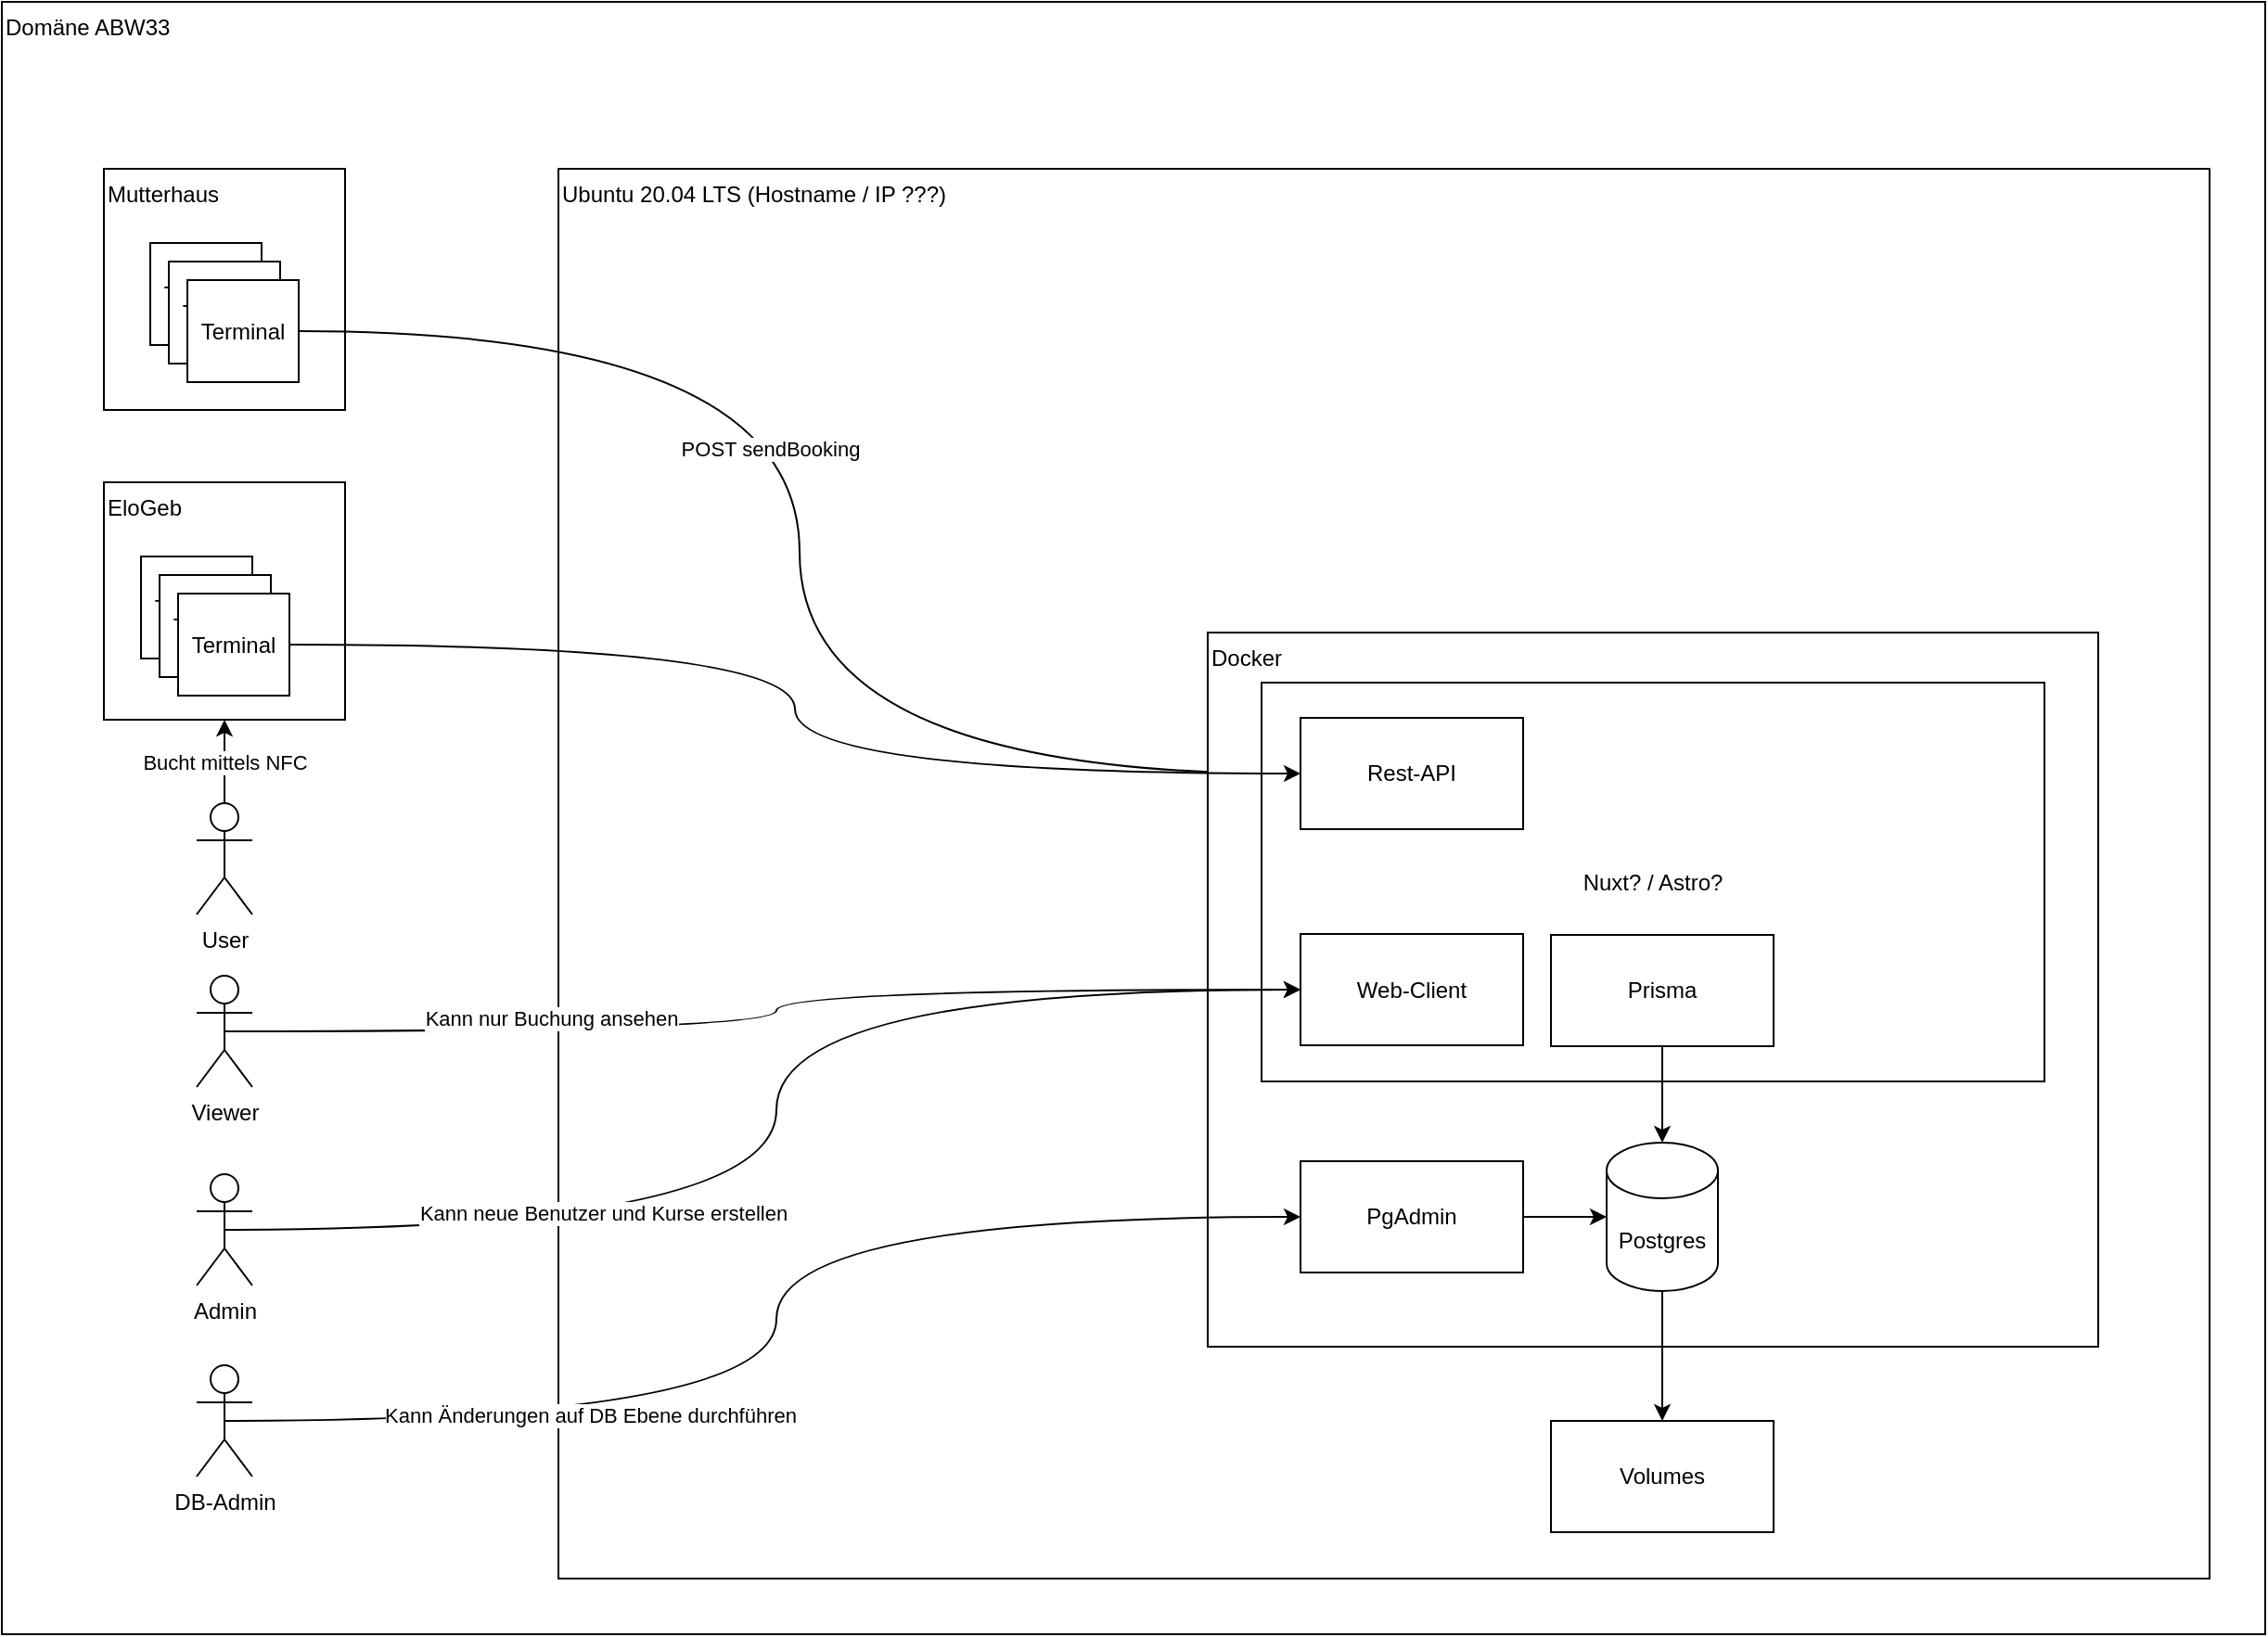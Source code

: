<mxfile version="20.8.23" type="github">
  <diagram name="Seite-1" id="IerMHQKbE69juIeoWYwx">
    <mxGraphModel dx="2049" dy="1174" grid="0" gridSize="10" guides="1" tooltips="1" connect="1" arrows="1" fold="1" page="1" pageScale="1" pageWidth="827" pageHeight="1169" math="0" shadow="0">
      <root>
        <mxCell id="0" />
        <mxCell id="1" parent="0" />
        <mxCell id="h5z63Fl-7ZgzWy86kFCa-1" value="Domäne ABW33" style="rounded=0;whiteSpace=wrap;html=1;horizontal=1;verticalAlign=top;align=left;" vertex="1" parent="1">
          <mxGeometry x="100" y="100" width="1220" height="880" as="geometry" />
        </mxCell>
        <mxCell id="h5z63Fl-7ZgzWy86kFCa-10" value="Ubuntu 20.04 LTS (Hostname / IP ???)" style="rounded=0;whiteSpace=wrap;html=1;verticalAlign=top;align=left;" vertex="1" parent="1">
          <mxGeometry x="400" y="190" width="890" height="760" as="geometry" />
        </mxCell>
        <mxCell id="h5z63Fl-7ZgzWy86kFCa-2" value="Mutterhaus" style="rounded=0;whiteSpace=wrap;html=1;align=left;verticalAlign=top;" vertex="1" parent="1">
          <mxGeometry x="155" y="190" width="130" height="130" as="geometry" />
        </mxCell>
        <mxCell id="h5z63Fl-7ZgzWy86kFCa-4" value="Terminal" style="rounded=0;whiteSpace=wrap;html=1;" vertex="1" parent="1">
          <mxGeometry x="180" y="230" width="60" height="55" as="geometry" />
        </mxCell>
        <mxCell id="h5z63Fl-7ZgzWy86kFCa-5" value="Terminal" style="rounded=0;whiteSpace=wrap;html=1;" vertex="1" parent="1">
          <mxGeometry x="190" y="240" width="60" height="55" as="geometry" />
        </mxCell>
        <mxCell id="h5z63Fl-7ZgzWy86kFCa-41" style="edgeStyle=orthogonalEdgeStyle;curved=1;rounded=0;orthogonalLoop=1;jettySize=auto;html=1;exitX=1;exitY=0.5;exitDx=0;exitDy=0;entryX=0;entryY=0.5;entryDx=0;entryDy=0;" edge="1" parent="1" source="h5z63Fl-7ZgzWy86kFCa-6" target="h5z63Fl-7ZgzWy86kFCa-38">
          <mxGeometry relative="1" as="geometry" />
        </mxCell>
        <mxCell id="h5z63Fl-7ZgzWy86kFCa-42" value="POST sendBooking" style="edgeLabel;html=1;align=center;verticalAlign=middle;resizable=0;points=[];" vertex="1" connectable="0" parent="h5z63Fl-7ZgzWy86kFCa-41">
          <mxGeometry x="-0.146" y="-16" relative="1" as="geometry">
            <mxPoint y="1" as="offset" />
          </mxGeometry>
        </mxCell>
        <mxCell id="h5z63Fl-7ZgzWy86kFCa-6" value="Terminal" style="rounded=0;whiteSpace=wrap;html=1;" vertex="1" parent="1">
          <mxGeometry x="200" y="250" width="60" height="55" as="geometry" />
        </mxCell>
        <mxCell id="h5z63Fl-7ZgzWy86kFCa-11" value="Docker" style="rounded=0;whiteSpace=wrap;html=1;align=left;verticalAlign=top;" vertex="1" parent="1">
          <mxGeometry x="750" y="440" width="480" height="385" as="geometry" />
        </mxCell>
        <mxCell id="h5z63Fl-7ZgzWy86kFCa-12" value="Volumes" style="rounded=0;whiteSpace=wrap;html=1;" vertex="1" parent="1">
          <mxGeometry x="935" y="865" width="120" height="60" as="geometry" />
        </mxCell>
        <mxCell id="h5z63Fl-7ZgzWy86kFCa-14" style="edgeStyle=orthogonalEdgeStyle;rounded=0;orthogonalLoop=1;jettySize=auto;html=1;exitX=0.5;exitY=1;exitDx=0;exitDy=0;exitPerimeter=0;" edge="1" parent="1" source="h5z63Fl-7ZgzWy86kFCa-13" target="h5z63Fl-7ZgzWy86kFCa-12">
          <mxGeometry relative="1" as="geometry" />
        </mxCell>
        <mxCell id="h5z63Fl-7ZgzWy86kFCa-13" value="Postgres" style="shape=cylinder3;whiteSpace=wrap;html=1;boundedLbl=1;backgroundOutline=1;size=15;" vertex="1" parent="1">
          <mxGeometry x="965" y="715" width="60" height="80" as="geometry" />
        </mxCell>
        <mxCell id="h5z63Fl-7ZgzWy86kFCa-16" style="edgeStyle=orthogonalEdgeStyle;rounded=0;orthogonalLoop=1;jettySize=auto;html=1;exitX=1;exitY=0.5;exitDx=0;exitDy=0;" edge="1" parent="1" source="h5z63Fl-7ZgzWy86kFCa-15" target="h5z63Fl-7ZgzWy86kFCa-13">
          <mxGeometry relative="1" as="geometry" />
        </mxCell>
        <mxCell id="h5z63Fl-7ZgzWy86kFCa-15" value="PgAdmin" style="rounded=0;whiteSpace=wrap;html=1;" vertex="1" parent="1">
          <mxGeometry x="800" y="725" width="120" height="60" as="geometry" />
        </mxCell>
        <mxCell id="h5z63Fl-7ZgzWy86kFCa-19" value="Admin" style="shape=umlActor;verticalLabelPosition=bottom;verticalAlign=top;html=1;outlineConnect=0;" vertex="1" parent="1">
          <mxGeometry x="205" y="732" width="30" height="60" as="geometry" />
        </mxCell>
        <mxCell id="h5z63Fl-7ZgzWy86kFCa-26" style="edgeStyle=orthogonalEdgeStyle;rounded=0;orthogonalLoop=1;jettySize=auto;html=1;exitX=0.5;exitY=0.5;exitDx=0;exitDy=0;exitPerimeter=0;entryX=0;entryY=0.5;entryDx=0;entryDy=0;curved=1;" edge="1" parent="1" source="h5z63Fl-7ZgzWy86kFCa-22" target="h5z63Fl-7ZgzWy86kFCa-15">
          <mxGeometry relative="1" as="geometry" />
        </mxCell>
        <mxCell id="h5z63Fl-7ZgzWy86kFCa-43" value="Kann Änderungen auf DB Ebene durchführen" style="edgeLabel;html=1;align=center;verticalAlign=middle;resizable=0;points=[];" vertex="1" connectable="0" parent="h5z63Fl-7ZgzWy86kFCa-26">
          <mxGeometry x="-0.578" y="1" relative="1" as="geometry">
            <mxPoint x="51" y="-2" as="offset" />
          </mxGeometry>
        </mxCell>
        <mxCell id="h5z63Fl-7ZgzWy86kFCa-44" value="Nuxt? / Astro?" style="rounded=0;whiteSpace=wrap;html=1;labelBackgroundColor=#FFFFFF;" vertex="1" parent="1">
          <mxGeometry x="779" y="467" width="422" height="215" as="geometry" />
        </mxCell>
        <mxCell id="h5z63Fl-7ZgzWy86kFCa-45" style="edgeStyle=orthogonalEdgeStyle;curved=1;rounded=0;orthogonalLoop=1;jettySize=auto;html=1;entryX=0.5;entryY=0;entryDx=0;entryDy=0;entryPerimeter=0;" edge="1" parent="1" source="h5z63Fl-7ZgzWy86kFCa-48" target="h5z63Fl-7ZgzWy86kFCa-13">
          <mxGeometry relative="1" as="geometry" />
        </mxCell>
        <mxCell id="h5z63Fl-7ZgzWy86kFCa-30" value="Viewer" style="shape=umlActor;verticalLabelPosition=bottom;verticalAlign=top;html=1;outlineConnect=0;" vertex="1" parent="1">
          <mxGeometry x="205" y="625" width="30" height="60" as="geometry" />
        </mxCell>
        <mxCell id="h5z63Fl-7ZgzWy86kFCa-22" value="DB-Admin" style="shape=umlActor;verticalLabelPosition=bottom;verticalAlign=top;html=1;outlineConnect=0;" vertex="1" parent="1">
          <mxGeometry x="205" y="835" width="30" height="60" as="geometry" />
        </mxCell>
        <mxCell id="h5z63Fl-7ZgzWy86kFCa-31" value="" style="group" vertex="1" connectable="0" parent="1">
          <mxGeometry x="155" y="359" width="130" height="128" as="geometry" />
        </mxCell>
        <mxCell id="h5z63Fl-7ZgzWy86kFCa-3" value="EloGeb" style="rounded=0;whiteSpace=wrap;html=1;align=left;verticalAlign=top;" vertex="1" parent="h5z63Fl-7ZgzWy86kFCa-31">
          <mxGeometry width="130" height="128" as="geometry" />
        </mxCell>
        <mxCell id="h5z63Fl-7ZgzWy86kFCa-7" value="Terminal" style="rounded=0;whiteSpace=wrap;html=1;" vertex="1" parent="h5z63Fl-7ZgzWy86kFCa-31">
          <mxGeometry x="20" y="40" width="60" height="55" as="geometry" />
        </mxCell>
        <mxCell id="h5z63Fl-7ZgzWy86kFCa-8" value="Terminal" style="rounded=0;whiteSpace=wrap;html=1;" vertex="1" parent="h5z63Fl-7ZgzWy86kFCa-31">
          <mxGeometry x="30" y="50" width="60" height="55" as="geometry" />
        </mxCell>
        <mxCell id="h5z63Fl-7ZgzWy86kFCa-9" value="Terminal" style="rounded=0;whiteSpace=wrap;html=1;" vertex="1" parent="h5z63Fl-7ZgzWy86kFCa-31">
          <mxGeometry x="40" y="60" width="60" height="55" as="geometry" />
        </mxCell>
        <mxCell id="h5z63Fl-7ZgzWy86kFCa-38" value="Rest-API" style="rounded=0;whiteSpace=wrap;html=1;" vertex="1" parent="1">
          <mxGeometry x="800" y="486" width="120" height="60" as="geometry" />
        </mxCell>
        <mxCell id="h5z63Fl-7ZgzWy86kFCa-39" style="edgeStyle=orthogonalEdgeStyle;curved=1;rounded=0;orthogonalLoop=1;jettySize=auto;html=1;exitX=1;exitY=0.5;exitDx=0;exitDy=0;entryX=0;entryY=0.5;entryDx=0;entryDy=0;" edge="1" parent="1" source="h5z63Fl-7ZgzWy86kFCa-9" target="h5z63Fl-7ZgzWy86kFCa-38">
          <mxGeometry relative="1" as="geometry" />
        </mxCell>
        <mxCell id="h5z63Fl-7ZgzWy86kFCa-23" value="Web-Client" style="rounded=0;whiteSpace=wrap;html=1;" vertex="1" parent="1">
          <mxGeometry x="800" y="602.5" width="120" height="60" as="geometry" />
        </mxCell>
        <mxCell id="h5z63Fl-7ZgzWy86kFCa-33" style="edgeStyle=orthogonalEdgeStyle;curved=1;rounded=0;orthogonalLoop=1;jettySize=auto;html=1;exitX=0.5;exitY=0.5;exitDx=0;exitDy=0;exitPerimeter=0;entryX=0;entryY=0.5;entryDx=0;entryDy=0;" edge="1" parent="1" source="h5z63Fl-7ZgzWy86kFCa-30" target="h5z63Fl-7ZgzWy86kFCa-23">
          <mxGeometry relative="1" as="geometry" />
        </mxCell>
        <mxCell id="h5z63Fl-7ZgzWy86kFCa-35" value="Kann nur Buchung ansehen" style="edgeLabel;html=1;align=center;verticalAlign=middle;resizable=0;points=[];" vertex="1" connectable="0" parent="h5z63Fl-7ZgzWy86kFCa-33">
          <mxGeometry x="-0.644" relative="1" as="geometry">
            <mxPoint x="69" y="-7" as="offset" />
          </mxGeometry>
        </mxCell>
        <mxCell id="h5z63Fl-7ZgzWy86kFCa-24" style="edgeStyle=orthogonalEdgeStyle;rounded=0;orthogonalLoop=1;jettySize=auto;html=1;exitX=0.5;exitY=0.5;exitDx=0;exitDy=0;exitPerimeter=0;entryX=0;entryY=0.5;entryDx=0;entryDy=0;curved=1;" edge="1" parent="1" source="h5z63Fl-7ZgzWy86kFCa-19" target="h5z63Fl-7ZgzWy86kFCa-23">
          <mxGeometry relative="1" as="geometry" />
        </mxCell>
        <mxCell id="h5z63Fl-7ZgzWy86kFCa-37" value="Kann neue Benutzer und Kurse erstellen" style="edgeLabel;html=1;align=center;verticalAlign=middle;resizable=0;points=[];" vertex="1" connectable="0" parent="h5z63Fl-7ZgzWy86kFCa-24">
          <mxGeometry x="-0.74" y="3" relative="1" as="geometry">
            <mxPoint x="112" y="-6" as="offset" />
          </mxGeometry>
        </mxCell>
        <mxCell id="h5z63Fl-7ZgzWy86kFCa-47" value="Bucht mittels NFC" style="edgeStyle=orthogonalEdgeStyle;curved=1;rounded=0;orthogonalLoop=1;jettySize=auto;html=1;exitX=0.5;exitY=0;exitDx=0;exitDy=0;exitPerimeter=0;entryX=0.5;entryY=1;entryDx=0;entryDy=0;" edge="1" parent="1" source="h5z63Fl-7ZgzWy86kFCa-46" target="h5z63Fl-7ZgzWy86kFCa-3">
          <mxGeometry relative="1" as="geometry" />
        </mxCell>
        <mxCell id="h5z63Fl-7ZgzWy86kFCa-46" value="User" style="shape=umlActor;verticalLabelPosition=bottom;verticalAlign=top;html=1;outlineConnect=0;" vertex="1" parent="1">
          <mxGeometry x="205" y="532" width="30" height="60" as="geometry" />
        </mxCell>
        <mxCell id="h5z63Fl-7ZgzWy86kFCa-48" value="Prisma" style="rounded=0;whiteSpace=wrap;html=1;labelBackgroundColor=#FFFFFF;" vertex="1" parent="1">
          <mxGeometry x="935" y="603" width="120" height="60" as="geometry" />
        </mxCell>
      </root>
    </mxGraphModel>
  </diagram>
</mxfile>
